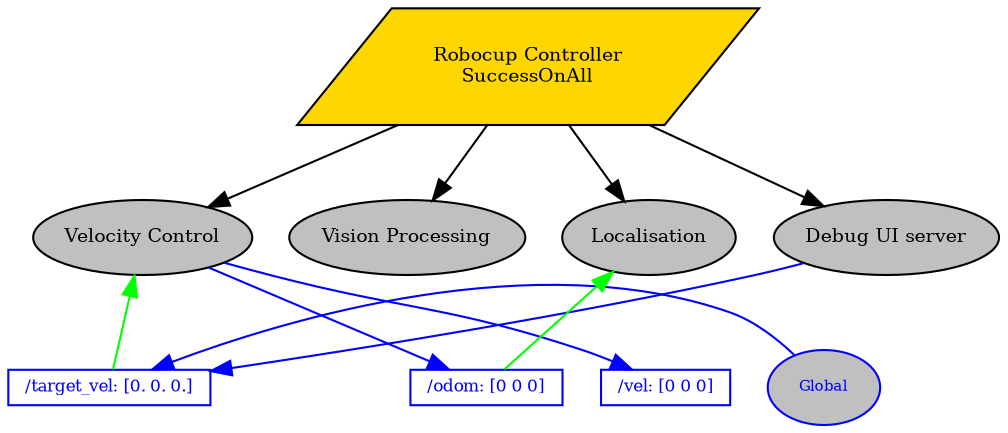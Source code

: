 digraph pastafarianism {
ordering=out;
graph [fontname="times-roman"];
node [fontname="times-roman"];
edge [fontname="times-roman"];
"Robocup Controller" [label="Robocup Controller\nSuccessOnAll", shape=parallelogram, style=filled, fillcolor=gold, fontsize=9, fontcolor=black];
"Velocity Control" [label="Velocity Control", shape=ellipse, style=filled, fillcolor=gray, fontsize=9, fontcolor=black];
"Robocup Controller" -> "Velocity Control";
"Vision Processing" [label="Vision Processing", shape=ellipse, style=filled, fillcolor=gray, fontsize=9, fontcolor=black];
"Robocup Controller" -> "Vision Processing";
Localisation [label=Localisation, shape=ellipse, style=filled, fillcolor=gray, fontsize=9, fontcolor=black];
"Robocup Controller" -> Localisation;
"Debug UI server" [label="Debug UI server", shape=ellipse, style=filled, fillcolor=gray, fontsize=9, fontcolor=black];
"Robocup Controller" -> "Debug UI server";
"/target_vel" -> "Velocity Control" [color=green, constraint=false, weight=0];
Global -> "/target_vel" [color=blue, constraint=false, weight=0];
"Debug UI server" -> "/target_vel" [color=blue, constraint=false, weight=0];
"/odom" -> Localisation [color=green, constraint=false, weight=0];
"Velocity Control" -> "/odom" [color=blue, constraint=false, weight=0];
"Velocity Control" -> "/vel" [color=blue, constraint=false, weight=0];
subgraph Blackboard {
id=Blackboard;
label=Blackboard;
rank=sink;
Global [label=Global, shape=ellipse, style=filled, color=blue, fillcolor=gray, fontsize=7, fontcolor=blue];
"/target_vel" [label="/target_vel: [0. 0. 0.]", shape=box, style=filled, color=blue, fillcolor=white, fontsize=8, fontcolor=blue, width=0, height=0, fixedsize=false];
"/odom" [label="/odom: [0 0 0]", shape=box, style=filled, color=blue, fillcolor=white, fontsize=8, fontcolor=blue, width=0, height=0, fixedsize=false];
"/vel" [label="/vel: [0 0 0]", shape=box, style=filled, color=blue, fillcolor=white, fontsize=8, fontcolor=blue, width=0, height=0, fixedsize=false];
}
}
